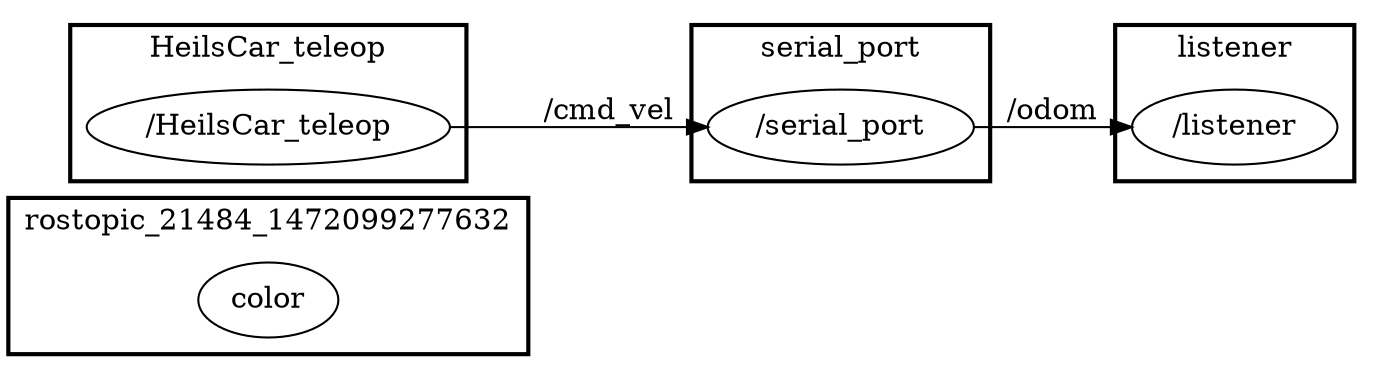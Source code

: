 digraph graphname {
	graph [bb="0,0,533.18,174",
		compound=True,
		rank=same,
		rankdir=LR,
		ranksep=0.2
	];
	node [label="\N"];
	subgraph cluster_rostopic_21484_1472099277632 {
		graph [bb="0,8,194.19,83",
			compound=True,
			label=rostopic_21484_1472099277632,
			lheight=0.21,
			lp="97.097,71.5",
			lwidth=2.49,
			rank=same,
			rankdir=LR,
			ranksep=0.2,
			style=bold
		];
		color		 [height=0.5,
			pos="96.597,34",
			width=0.79437];
	}
	subgraph cluster_listener {
		graph [bb="431.18,91,525.18,166",
			compound=True,
			label=listener,
			lheight=0.21,
			lp="478.18,154.5",
			lwidth=0.56,
			rank=same,
			rankdir=LR,
			ranksep=0.2,
			style=bold
		];
		n__listener		 [URL=_listener,
			height=0.5,
			label="/listener",
			pos="478.18,117",
			shape=ellipse,
			width=1.0832];
	}
	subgraph cluster_serial_port {
		graph [bb="261.79,91,379.18,166",
			compound=True,
			label=serial_port,
			lheight=0.21,
			lp="320.49,154.5",
			lwidth=0.81,
			rank=same,
			rankdir=LR,
			ranksep=0.2,
			style=bold
		];
		n__serial_port		 [URL=_serial_port,
			height=0.5,
			label="/serial_port",
			pos="320.49,117",
			shape=ellipse,
			width=1.4082];
	}
	subgraph cluster_HeilsCar_teleop {
		graph [bb="18.404,91,174.79,166",
			compound=True,
			label=HeilsCar_teleop,
			lheight=0.21,
			lp="96.597,154.5",
			lwidth=1.22,
			rank=same,
			rankdir=LR,
			ranksep=0.2,
			style=bold
		];
		n__HeilsCar_teleop		 [URL=_HeilsCar_teleop,
			height=0.5,
			label="/HeilsCar_teleop",
			pos="96.597,117",
			shape=ellipse,
			width=1.9498];
	}
	subgraph cluster_rostopic_5347_1472109595614 {
		graph [compound=True,
			label=rostopic_5347_1472109595614,
			rank=same,
			rankdir=LR,
			ranksep=0.2,
			style=bold
		];
	}
	n__serial_port -> n__listener	 [URL=topic_3A_odom,
		label="/odom",
		lp="405.18,124.5",
		penwidth=1,
		pos="e,439.01,117 371.61,117 389.97,117 410.71,117 428.91,117"];
	n__HeilsCar_teleop -> n__serial_port	 [URL=topic_3A_cmd_vel,
		label="/cmd_vel",
		lp="227.79,124.5",
		penwidth=1,
		pos="e,269.7,117 166.89,117 196.56,117 230.88,117 259.45,117"];
}
